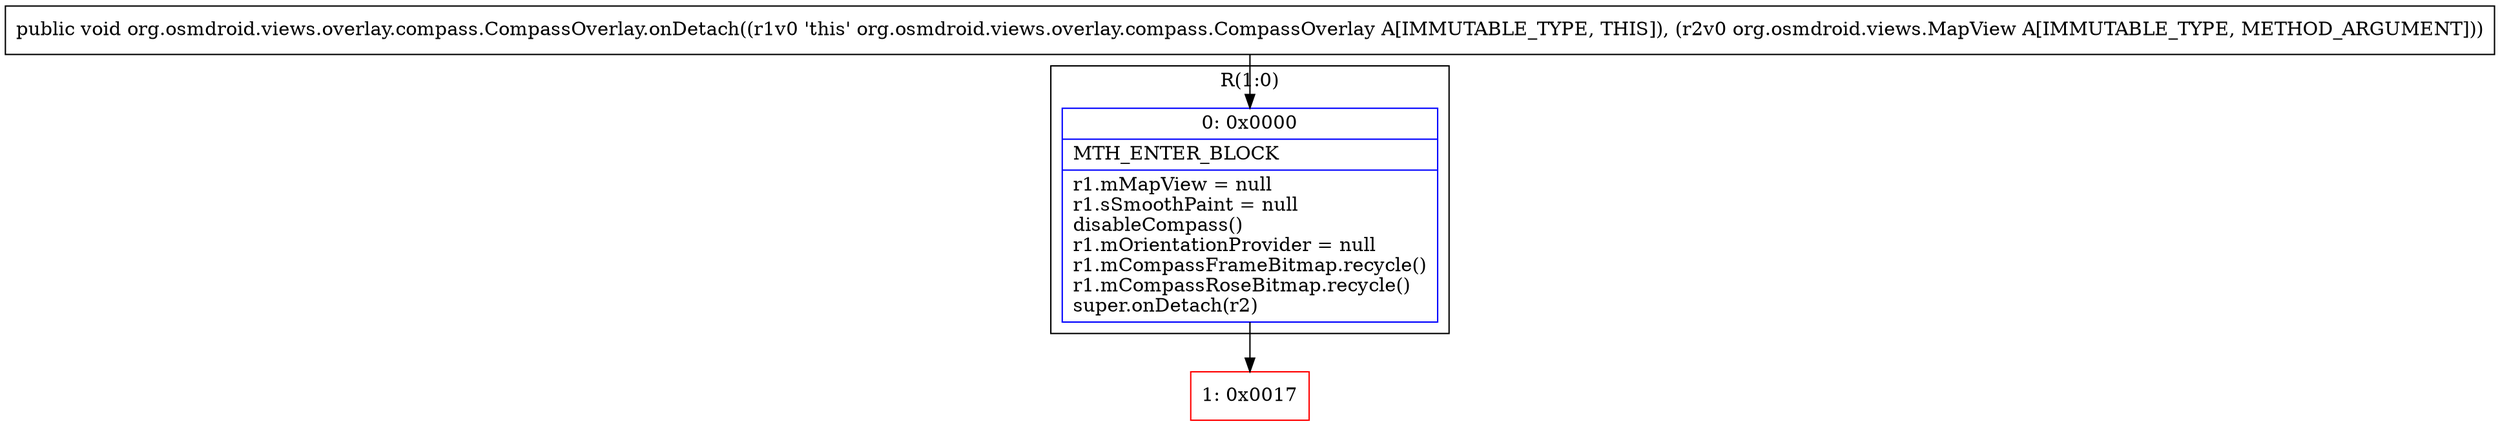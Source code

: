 digraph "CFG fororg.osmdroid.views.overlay.compass.CompassOverlay.onDetach(Lorg\/osmdroid\/views\/MapView;)V" {
subgraph cluster_Region_1791822386 {
label = "R(1:0)";
node [shape=record,color=blue];
Node_0 [shape=record,label="{0\:\ 0x0000|MTH_ENTER_BLOCK\l|r1.mMapView = null\lr1.sSmoothPaint = null\ldisableCompass()\lr1.mOrientationProvider = null\lr1.mCompassFrameBitmap.recycle()\lr1.mCompassRoseBitmap.recycle()\lsuper.onDetach(r2)\l}"];
}
Node_1 [shape=record,color=red,label="{1\:\ 0x0017}"];
MethodNode[shape=record,label="{public void org.osmdroid.views.overlay.compass.CompassOverlay.onDetach((r1v0 'this' org.osmdroid.views.overlay.compass.CompassOverlay A[IMMUTABLE_TYPE, THIS]), (r2v0 org.osmdroid.views.MapView A[IMMUTABLE_TYPE, METHOD_ARGUMENT])) }"];
MethodNode -> Node_0;
Node_0 -> Node_1;
}

